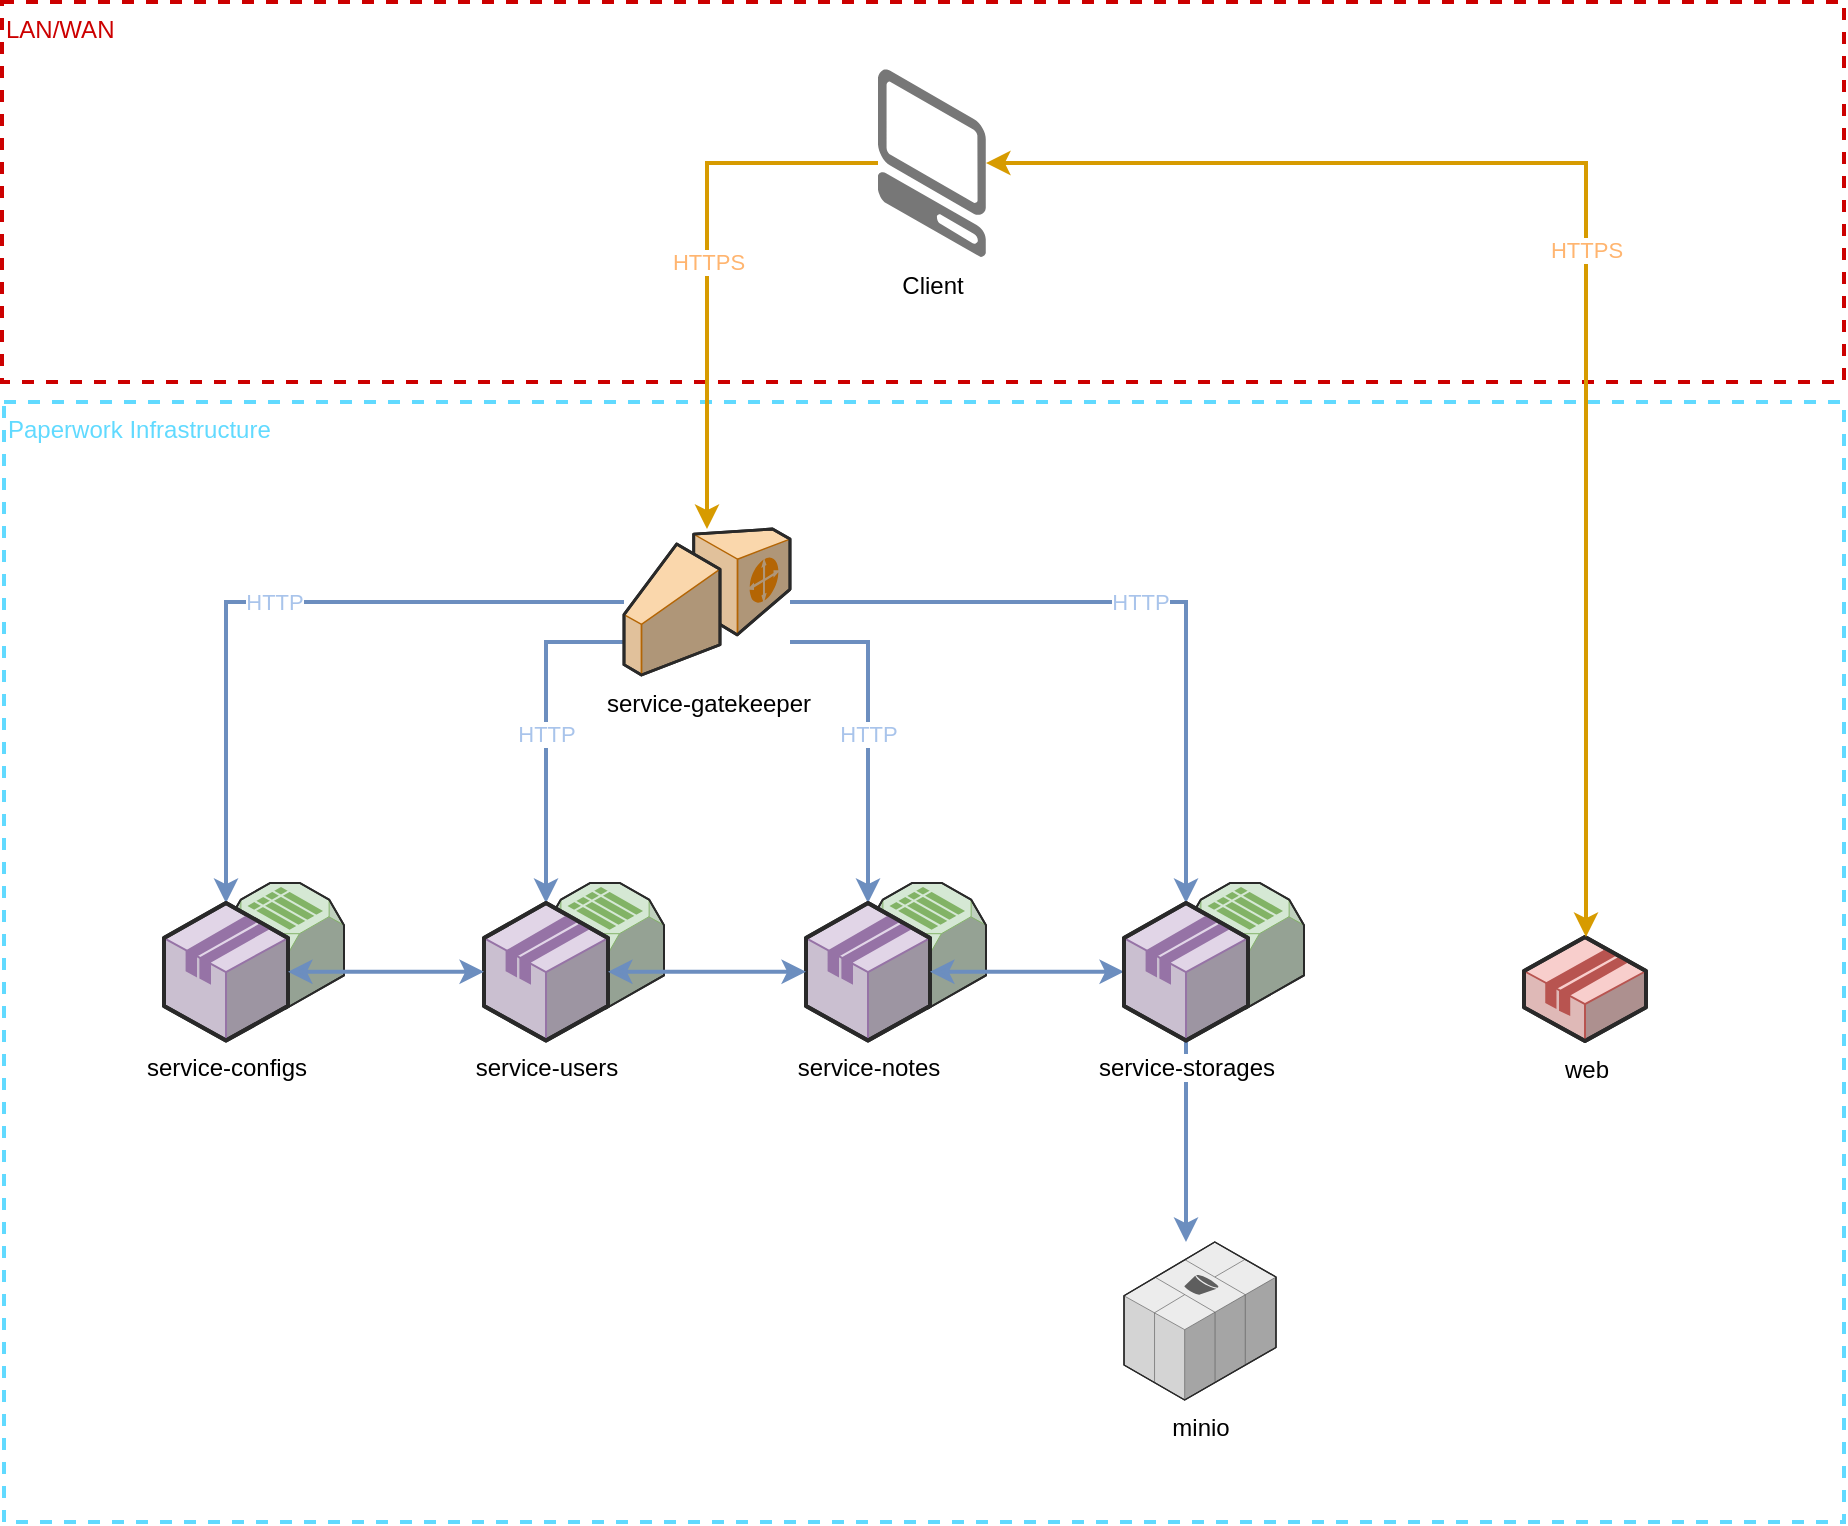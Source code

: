 <mxfile version="10.6.8" type="github"><diagram id="02wPTJUw0vd5RCGhoiQk" name="Page-1"><mxGraphModel dx="1932" dy="978" grid="1" gridSize="10" guides="1" tooltips="1" connect="1" arrows="1" fold="1" page="1" pageScale="1" pageWidth="1169" pageHeight="827" math="0" shadow="0"><root><mxCell id="0"/><mxCell id="1" parent="0"/><mxCell id="8YwO6REO1tyV1Qk-DaWA-35" value="&lt;div style=&quot;text-align: left&quot;&gt;&lt;span&gt;Paperwork Infrastructure&lt;/span&gt;&lt;/div&gt;" style="whiteSpace=wrap;html=1;labelBackgroundColor=#ffffff;fillColor=none;align=left;strokeColor=#61DAFF;strokeWidth=2;dashed=1;verticalAlign=top;fontColor=#61DAFF;" parent="1" vertex="1"><mxGeometry x="120" y="240" width="920" height="560" as="geometry"/></mxCell><mxCell id="8YwO6REO1tyV1Qk-DaWA-36" value="&lt;div style=&quot;text-align: left&quot;&gt;LAN/WAN&lt;/div&gt;" style="whiteSpace=wrap;html=1;labelBackgroundColor=#ffffff;fillColor=none;align=left;strokeColor=#CC0000;strokeWidth=2;dashed=1;verticalAlign=top;fontColor=#CC0000;" parent="1" vertex="1"><mxGeometry x="119" y="40" width="921" height="190" as="geometry"/></mxCell><mxCell id="8YwO6REO1tyV1Qk-DaWA-5" value="minio" style="verticalLabelPosition=bottom;html=1;verticalAlign=top;strokeWidth=1;align=center;outlineConnect=0;dashed=0;outlineConnect=0;shape=mxgraph.aws3d.s3;fillColor=#ECECEC;strokeColor=#5E5E5E;aspect=fixed;labelBackgroundColor=#ffffff;" parent="1" vertex="1"><mxGeometry x="680" y="660" width="76" height="79" as="geometry"/></mxCell><mxCell id="8YwO6REO1tyV1Qk-DaWA-30" value="HTTP" style="edgeStyle=orthogonalEdgeStyle;rounded=0;orthogonalLoop=1;jettySize=auto;html=1;strokeWidth=2;fillColor=#dae8fc;strokeColor=#6c8ebf;fontColor=#A9C4EB;" parent="1" source="8YwO6REO1tyV1Qk-DaWA-8" target="8YwO6REO1tyV1Qk-DaWA-1" edge="1"><mxGeometry relative="1" as="geometry"><Array as="points"><mxPoint x="231" y="340"/></Array></mxGeometry></mxCell><mxCell id="8YwO6REO1tyV1Qk-DaWA-31" value="HTTP" style="edgeStyle=orthogonalEdgeStyle;rounded=0;orthogonalLoop=1;jettySize=auto;html=1;strokeWidth=2;fillColor=#dae8fc;strokeColor=#6c8ebf;fontColor=#A9C4EB;" parent="1" source="8YwO6REO1tyV1Qk-DaWA-8" target="8YwO6REO1tyV1Qk-DaWA-15" edge="1"><mxGeometry relative="1" as="geometry"><Array as="points"><mxPoint x="391" y="360"/></Array></mxGeometry></mxCell><mxCell id="8YwO6REO1tyV1Qk-DaWA-32" value="HTTP" style="edgeStyle=orthogonalEdgeStyle;rounded=0;orthogonalLoop=1;jettySize=auto;html=1;strokeWidth=2;fillColor=#dae8fc;strokeColor=#6c8ebf;fontColor=#A9C4EB;" parent="1" source="8YwO6REO1tyV1Qk-DaWA-8" target="8YwO6REO1tyV1Qk-DaWA-20" edge="1"><mxGeometry relative="1" as="geometry"><Array as="points"><mxPoint x="552" y="360"/></Array></mxGeometry></mxCell><mxCell id="8YwO6REO1tyV1Qk-DaWA-33" value="HTTP" style="edgeStyle=orthogonalEdgeStyle;rounded=0;orthogonalLoop=1;jettySize=auto;html=1;strokeWidth=2;fillColor=#dae8fc;strokeColor=#6c8ebf;fontColor=#A9C4EB;" parent="1" source="8YwO6REO1tyV1Qk-DaWA-8" target="8YwO6REO1tyV1Qk-DaWA-23" edge="1"><mxGeometry relative="1" as="geometry"><Array as="points"><mxPoint x="711" y="340"/></Array></mxGeometry></mxCell><mxCell id="8YwO6REO1tyV1Qk-DaWA-8" value="service-gatekeeper" style="verticalLabelPosition=bottom;html=1;verticalAlign=top;strokeWidth=1;align=center;outlineConnect=0;dashed=0;outlineConnect=0;shape=mxgraph.aws3d.customerGateway;fillColor=#fad7ac;strokeColor=#b46504;aspect=fixed;labelBackgroundColor=#ffffff;" parent="1" vertex="1"><mxGeometry x="430" y="303.5" width="83" height="73" as="geometry"/></mxCell><mxCell id="8YwO6REO1tyV1Qk-DaWA-9" value="web" style="verticalLabelPosition=bottom;html=1;verticalAlign=top;strokeWidth=1;align=center;outlineConnect=0;dashed=0;outlineConnect=0;shape=mxgraph.aws3d.application2;fillColor=#f8cecc;strokeColor=#b85450;aspect=fixed;labelBackgroundColor=#ffffff;" parent="1" vertex="1"><mxGeometry x="880" y="507.5" width="61" height="52" as="geometry"/></mxCell><mxCell id="8YwO6REO1tyV1Qk-DaWA-26" value="HTTPS" style="edgeStyle=orthogonalEdgeStyle;rounded=0;orthogonalLoop=1;jettySize=auto;html=1;fillColor=#ffe6cc;strokeColor=#d79b00;strokeWidth=2;startArrow=classic;startFill=1;fontColor=#FFB570;" parent="1" source="8YwO6REO1tyV1Qk-DaWA-10" target="8YwO6REO1tyV1Qk-DaWA-9" edge="1"><mxGeometry relative="1" as="geometry"><Array as="points"><mxPoint x="911" y="121"/></Array></mxGeometry></mxCell><mxCell id="8YwO6REO1tyV1Qk-DaWA-12" value="" style="group;labelBackgroundColor=#ffffff;" parent="1" vertex="1" connectable="0"><mxGeometry x="200" y="480.5" width="90" height="78.8" as="geometry"/></mxCell><mxCell id="8YwO6REO1tyV1Qk-DaWA-6" value="" style="verticalLabelPosition=bottom;html=1;verticalAlign=top;strokeWidth=1;align=center;outlineConnect=0;dashed=0;outlineConnect=0;shape=mxgraph.aws3d.simpleDb;fillColor=#d5e8d4;strokeColor=#82b366;aspect=fixed;" parent="8YwO6REO1tyV1Qk-DaWA-12" vertex="1"><mxGeometry x="31" width="59" height="63" as="geometry"/></mxCell><mxCell id="8YwO6REO1tyV1Qk-DaWA-1" value="service-configs&lt;br&gt;" style="verticalLabelPosition=bottom;html=1;verticalAlign=top;strokeWidth=1;align=center;outlineConnect=0;dashed=0;outlineConnect=0;shape=mxgraph.aws3d.application;fillColor=#e1d5e7;strokeColor=#9673a6;aspect=fixed;gradientColor=none;labelBackgroundColor=#ffffff;" parent="8YwO6REO1tyV1Qk-DaWA-12" vertex="1"><mxGeometry y="10" width="62" height="68.8" as="geometry"/></mxCell><mxCell id="8YwO6REO1tyV1Qk-DaWA-13" value="" style="group;labelBackgroundColor=#ffffff;" parent="1" vertex="1" connectable="0"><mxGeometry x="360" y="480.5" width="90" height="78.8" as="geometry"/></mxCell><mxCell id="8YwO6REO1tyV1Qk-DaWA-14" value="" style="verticalLabelPosition=bottom;html=1;verticalAlign=top;strokeWidth=1;align=center;outlineConnect=0;dashed=0;outlineConnect=0;shape=mxgraph.aws3d.simpleDb;fillColor=#d5e8d4;strokeColor=#82b366;aspect=fixed;" parent="8YwO6REO1tyV1Qk-DaWA-13" vertex="1"><mxGeometry x="31" width="59" height="63" as="geometry"/></mxCell><mxCell id="8YwO6REO1tyV1Qk-DaWA-15" value="service-users&lt;br&gt;" style="verticalLabelPosition=bottom;html=1;verticalAlign=top;strokeWidth=1;align=center;outlineConnect=0;dashed=0;outlineConnect=0;shape=mxgraph.aws3d.application;fillColor=#e1d5e7;strokeColor=#9673a6;aspect=fixed;gradientColor=none;labelBackgroundColor=#ffffff;" parent="8YwO6REO1tyV1Qk-DaWA-13" vertex="1"><mxGeometry y="10" width="62" height="68.8" as="geometry"/></mxCell><mxCell id="8YwO6REO1tyV1Qk-DaWA-18" value="" style="group;labelBackgroundColor=#ffffff;" parent="1" vertex="1" connectable="0"><mxGeometry x="521" y="480.5" width="90" height="78.8" as="geometry"/></mxCell><mxCell id="8YwO6REO1tyV1Qk-DaWA-19" value="" style="verticalLabelPosition=bottom;html=1;verticalAlign=top;strokeWidth=1;align=center;outlineConnect=0;dashed=0;outlineConnect=0;shape=mxgraph.aws3d.simpleDb;fillColor=#d5e8d4;strokeColor=#82b366;aspect=fixed;" parent="8YwO6REO1tyV1Qk-DaWA-18" vertex="1"><mxGeometry x="31" width="59" height="63" as="geometry"/></mxCell><mxCell id="8YwO6REO1tyV1Qk-DaWA-20" value="service-notes&lt;br&gt;" style="verticalLabelPosition=bottom;html=1;verticalAlign=top;strokeWidth=1;align=center;outlineConnect=0;dashed=0;outlineConnect=0;shape=mxgraph.aws3d.application;fillColor=#e1d5e7;strokeColor=#9673a6;aspect=fixed;gradientColor=none;labelBackgroundColor=#ffffff;" parent="8YwO6REO1tyV1Qk-DaWA-18" vertex="1"><mxGeometry y="10" width="62" height="68.8" as="geometry"/></mxCell><mxCell id="8YwO6REO1tyV1Qk-DaWA-28" value="HTTPS" style="edgeStyle=orthogonalEdgeStyle;rounded=0;orthogonalLoop=1;jettySize=auto;html=1;strokeWidth=2;fillColor=#ffe6cc;strokeColor=#d79b00;fontColor=#FFB570;" parent="1" source="8YwO6REO1tyV1Qk-DaWA-10" target="8YwO6REO1tyV1Qk-DaWA-8" edge="1"><mxGeometry relative="1" as="geometry"/></mxCell><mxCell id="8YwO6REO1tyV1Qk-DaWA-10" value="Client" style="verticalLabelPosition=bottom;html=1;verticalAlign=top;strokeWidth=1;align=center;outlineConnect=0;dashed=0;outlineConnect=0;shape=mxgraph.aws3d.client;aspect=fixed;strokeColor=none;fillColor=#777777;horizontal=1;labelBackgroundColor=#ffffff;labelBorderColor=none;spacing=2;" parent="1" vertex="1"><mxGeometry x="557" y="73.5" width="54" height="94" as="geometry"/></mxCell><mxCell id="8YwO6REO1tyV1Qk-DaWA-34" style="edgeStyle=orthogonalEdgeStyle;rounded=0;orthogonalLoop=1;jettySize=auto;html=1;strokeWidth=2;fillColor=#dae8fc;strokeColor=#6c8ebf;" parent="1" source="8YwO6REO1tyV1Qk-DaWA-23" target="8YwO6REO1tyV1Qk-DaWA-5" edge="1"><mxGeometry relative="1" as="geometry"><Array as="points"><mxPoint x="711" y="620"/><mxPoint x="711" y="620"/></Array></mxGeometry></mxCell><mxCell id="a3s7mbFr5tg8vksahUdY-2" style="edgeStyle=orthogonalEdgeStyle;rounded=0;orthogonalLoop=1;jettySize=auto;html=1;strokeWidth=2;startArrow=classic;startFill=1;fillColor=#dae8fc;strokeColor=#6c8ebf;" edge="1" parent="1" source="8YwO6REO1tyV1Qk-DaWA-1" target="8YwO6REO1tyV1Qk-DaWA-15"><mxGeometry relative="1" as="geometry"/></mxCell><mxCell id="a3s7mbFr5tg8vksahUdY-3" style="edgeStyle=orthogonalEdgeStyle;rounded=0;orthogonalLoop=1;jettySize=auto;html=1;startArrow=classic;startFill=1;strokeWidth=2;fillColor=#dae8fc;strokeColor=#6c8ebf;" edge="1" parent="1" source="8YwO6REO1tyV1Qk-DaWA-15" target="8YwO6REO1tyV1Qk-DaWA-20"><mxGeometry relative="1" as="geometry"/></mxCell><mxCell id="a3s7mbFr5tg8vksahUdY-4" style="edgeStyle=orthogonalEdgeStyle;rounded=0;orthogonalLoop=1;jettySize=auto;html=1;startArrow=classic;startFill=1;strokeWidth=2;fillColor=#dae8fc;strokeColor=#6c8ebf;" edge="1" parent="1" source="8YwO6REO1tyV1Qk-DaWA-20" target="8YwO6REO1tyV1Qk-DaWA-23"><mxGeometry relative="1" as="geometry"/></mxCell><mxCell id="8YwO6REO1tyV1Qk-DaWA-21" value="" style="group;labelBackgroundColor=#ffffff;" parent="1" vertex="1" connectable="0"><mxGeometry x="680" y="480.5" width="90" height="78.8" as="geometry"/></mxCell><mxCell id="8YwO6REO1tyV1Qk-DaWA-22" value="" style="verticalLabelPosition=bottom;html=1;verticalAlign=top;strokeWidth=1;align=center;outlineConnect=0;dashed=0;outlineConnect=0;shape=mxgraph.aws3d.simpleDb;fillColor=#d5e8d4;strokeColor=#82b366;aspect=fixed;" parent="8YwO6REO1tyV1Qk-DaWA-21" vertex="1"><mxGeometry x="31" width="59" height="63" as="geometry"/></mxCell><mxCell id="8YwO6REO1tyV1Qk-DaWA-23" value="service-storages&lt;br&gt;" style="verticalLabelPosition=bottom;html=1;verticalAlign=top;strokeWidth=1;align=center;outlineConnect=0;dashed=0;outlineConnect=0;shape=mxgraph.aws3d.application;fillColor=#e1d5e7;strokeColor=#9673a6;aspect=fixed;gradientColor=none;labelBackgroundColor=#ffffff;" parent="8YwO6REO1tyV1Qk-DaWA-21" vertex="1"><mxGeometry y="10" width="62" height="68.8" as="geometry"/></mxCell></root></mxGraphModel></diagram></mxfile>